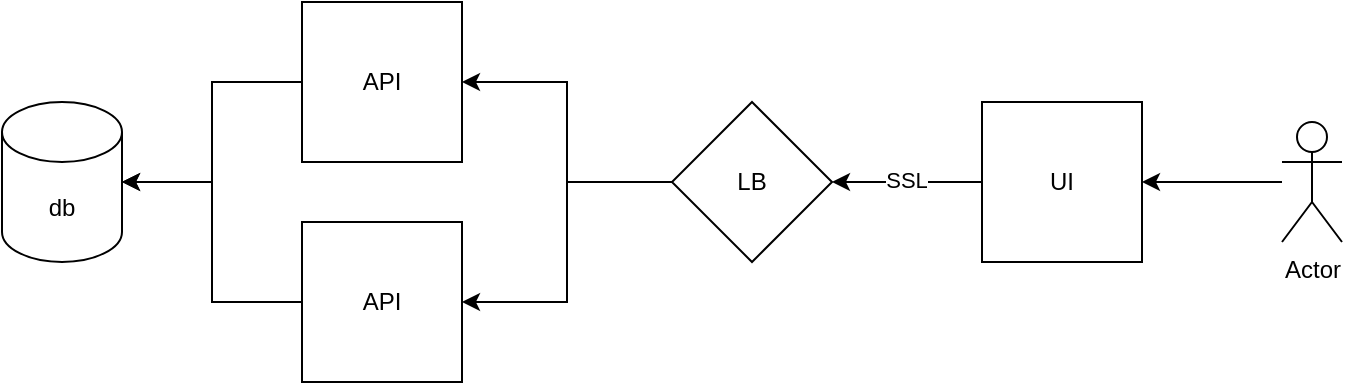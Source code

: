 <mxfile version="17.4.3" type="github"><diagram id="vwPWifELAXdsAQSFbmwV" name="Page-1"><mxGraphModel dx="976" dy="644" grid="1" gridSize="10" guides="1" tooltips="1" connect="1" arrows="1" fold="1" page="1" pageScale="1" pageWidth="850" pageHeight="1100" math="0" shadow="0"><root><mxCell id="0"/><mxCell id="1" parent="0"/><mxCell id="6yseTCEG1Ul1Zzsbv8ZU-7" style="edgeStyle=orthogonalEdgeStyle;rounded=0;orthogonalLoop=1;jettySize=auto;html=1;entryX=1;entryY=0.5;entryDx=0;entryDy=0;entryPerimeter=0;" edge="1" parent="1" source="6yseTCEG1Ul1Zzsbv8ZU-1" target="6yseTCEG1Ul1Zzsbv8ZU-2"><mxGeometry relative="1" as="geometry"/></mxCell><mxCell id="6yseTCEG1Ul1Zzsbv8ZU-1" value="API" style="whiteSpace=wrap;html=1;aspect=fixed;" vertex="1" parent="1"><mxGeometry x="230" y="300" width="80" height="80" as="geometry"/></mxCell><mxCell id="6yseTCEG1Ul1Zzsbv8ZU-2" value="db" style="shape=cylinder3;whiteSpace=wrap;html=1;boundedLbl=1;backgroundOutline=1;size=15;" vertex="1" parent="1"><mxGeometry x="80" y="350" width="60" height="80" as="geometry"/></mxCell><mxCell id="6yseTCEG1Ul1Zzsbv8ZU-13" style="edgeStyle=orthogonalEdgeStyle;rounded=0;orthogonalLoop=1;jettySize=auto;html=1;entryX=1;entryY=0.5;entryDx=0;entryDy=0;" edge="1" parent="1" source="6yseTCEG1Ul1Zzsbv8ZU-3" target="6yseTCEG1Ul1Zzsbv8ZU-12"><mxGeometry relative="1" as="geometry"/></mxCell><mxCell id="6yseTCEG1Ul1Zzsbv8ZU-3" value="Actor" style="shape=umlActor;verticalLabelPosition=bottom;verticalAlign=top;html=1;outlineConnect=0;" vertex="1" parent="1"><mxGeometry x="720" y="360" width="30" height="60" as="geometry"/></mxCell><mxCell id="6yseTCEG1Ul1Zzsbv8ZU-8" style="edgeStyle=orthogonalEdgeStyle;rounded=0;orthogonalLoop=1;jettySize=auto;html=1;entryX=1;entryY=0.5;entryDx=0;entryDy=0;entryPerimeter=0;" edge="1" parent="1" source="6yseTCEG1Ul1Zzsbv8ZU-4" target="6yseTCEG1Ul1Zzsbv8ZU-2"><mxGeometry relative="1" as="geometry"/></mxCell><mxCell id="6yseTCEG1Ul1Zzsbv8ZU-4" value="API" style="whiteSpace=wrap;html=1;aspect=fixed;" vertex="1" parent="1"><mxGeometry x="230" y="410" width="80" height="80" as="geometry"/></mxCell><mxCell id="6yseTCEG1Ul1Zzsbv8ZU-10" style="edgeStyle=orthogonalEdgeStyle;rounded=0;orthogonalLoop=1;jettySize=auto;html=1;entryX=1;entryY=0.5;entryDx=0;entryDy=0;" edge="1" parent="1" source="6yseTCEG1Ul1Zzsbv8ZU-9" target="6yseTCEG1Ul1Zzsbv8ZU-1"><mxGeometry relative="1" as="geometry"/></mxCell><mxCell id="6yseTCEG1Ul1Zzsbv8ZU-11" style="edgeStyle=orthogonalEdgeStyle;rounded=0;orthogonalLoop=1;jettySize=auto;html=1;entryX=1;entryY=0.5;entryDx=0;entryDy=0;" edge="1" parent="1" source="6yseTCEG1Ul1Zzsbv8ZU-9" target="6yseTCEG1Ul1Zzsbv8ZU-4"><mxGeometry relative="1" as="geometry"/></mxCell><mxCell id="6yseTCEG1Ul1Zzsbv8ZU-9" value="LB" style="rhombus;whiteSpace=wrap;html=1;" vertex="1" parent="1"><mxGeometry x="415" y="350" width="80" height="80" as="geometry"/></mxCell><mxCell id="6yseTCEG1Ul1Zzsbv8ZU-14" style="edgeStyle=orthogonalEdgeStyle;rounded=0;orthogonalLoop=1;jettySize=auto;html=1;entryX=1;entryY=0.5;entryDx=0;entryDy=0;" edge="1" parent="1" source="6yseTCEG1Ul1Zzsbv8ZU-12" target="6yseTCEG1Ul1Zzsbv8ZU-9"><mxGeometry relative="1" as="geometry"/></mxCell><mxCell id="6yseTCEG1Ul1Zzsbv8ZU-16" value="SSL" style="edgeLabel;html=1;align=center;verticalAlign=middle;resizable=0;points=[];" vertex="1" connectable="0" parent="6yseTCEG1Ul1Zzsbv8ZU-14"><mxGeometry x="0.018" y="-1" relative="1" as="geometry"><mxPoint as="offset"/></mxGeometry></mxCell><mxCell id="6yseTCEG1Ul1Zzsbv8ZU-12" value="UI" style="whiteSpace=wrap;html=1;aspect=fixed;" vertex="1" parent="1"><mxGeometry x="570" y="350" width="80" height="80" as="geometry"/></mxCell></root></mxGraphModel></diagram></mxfile>